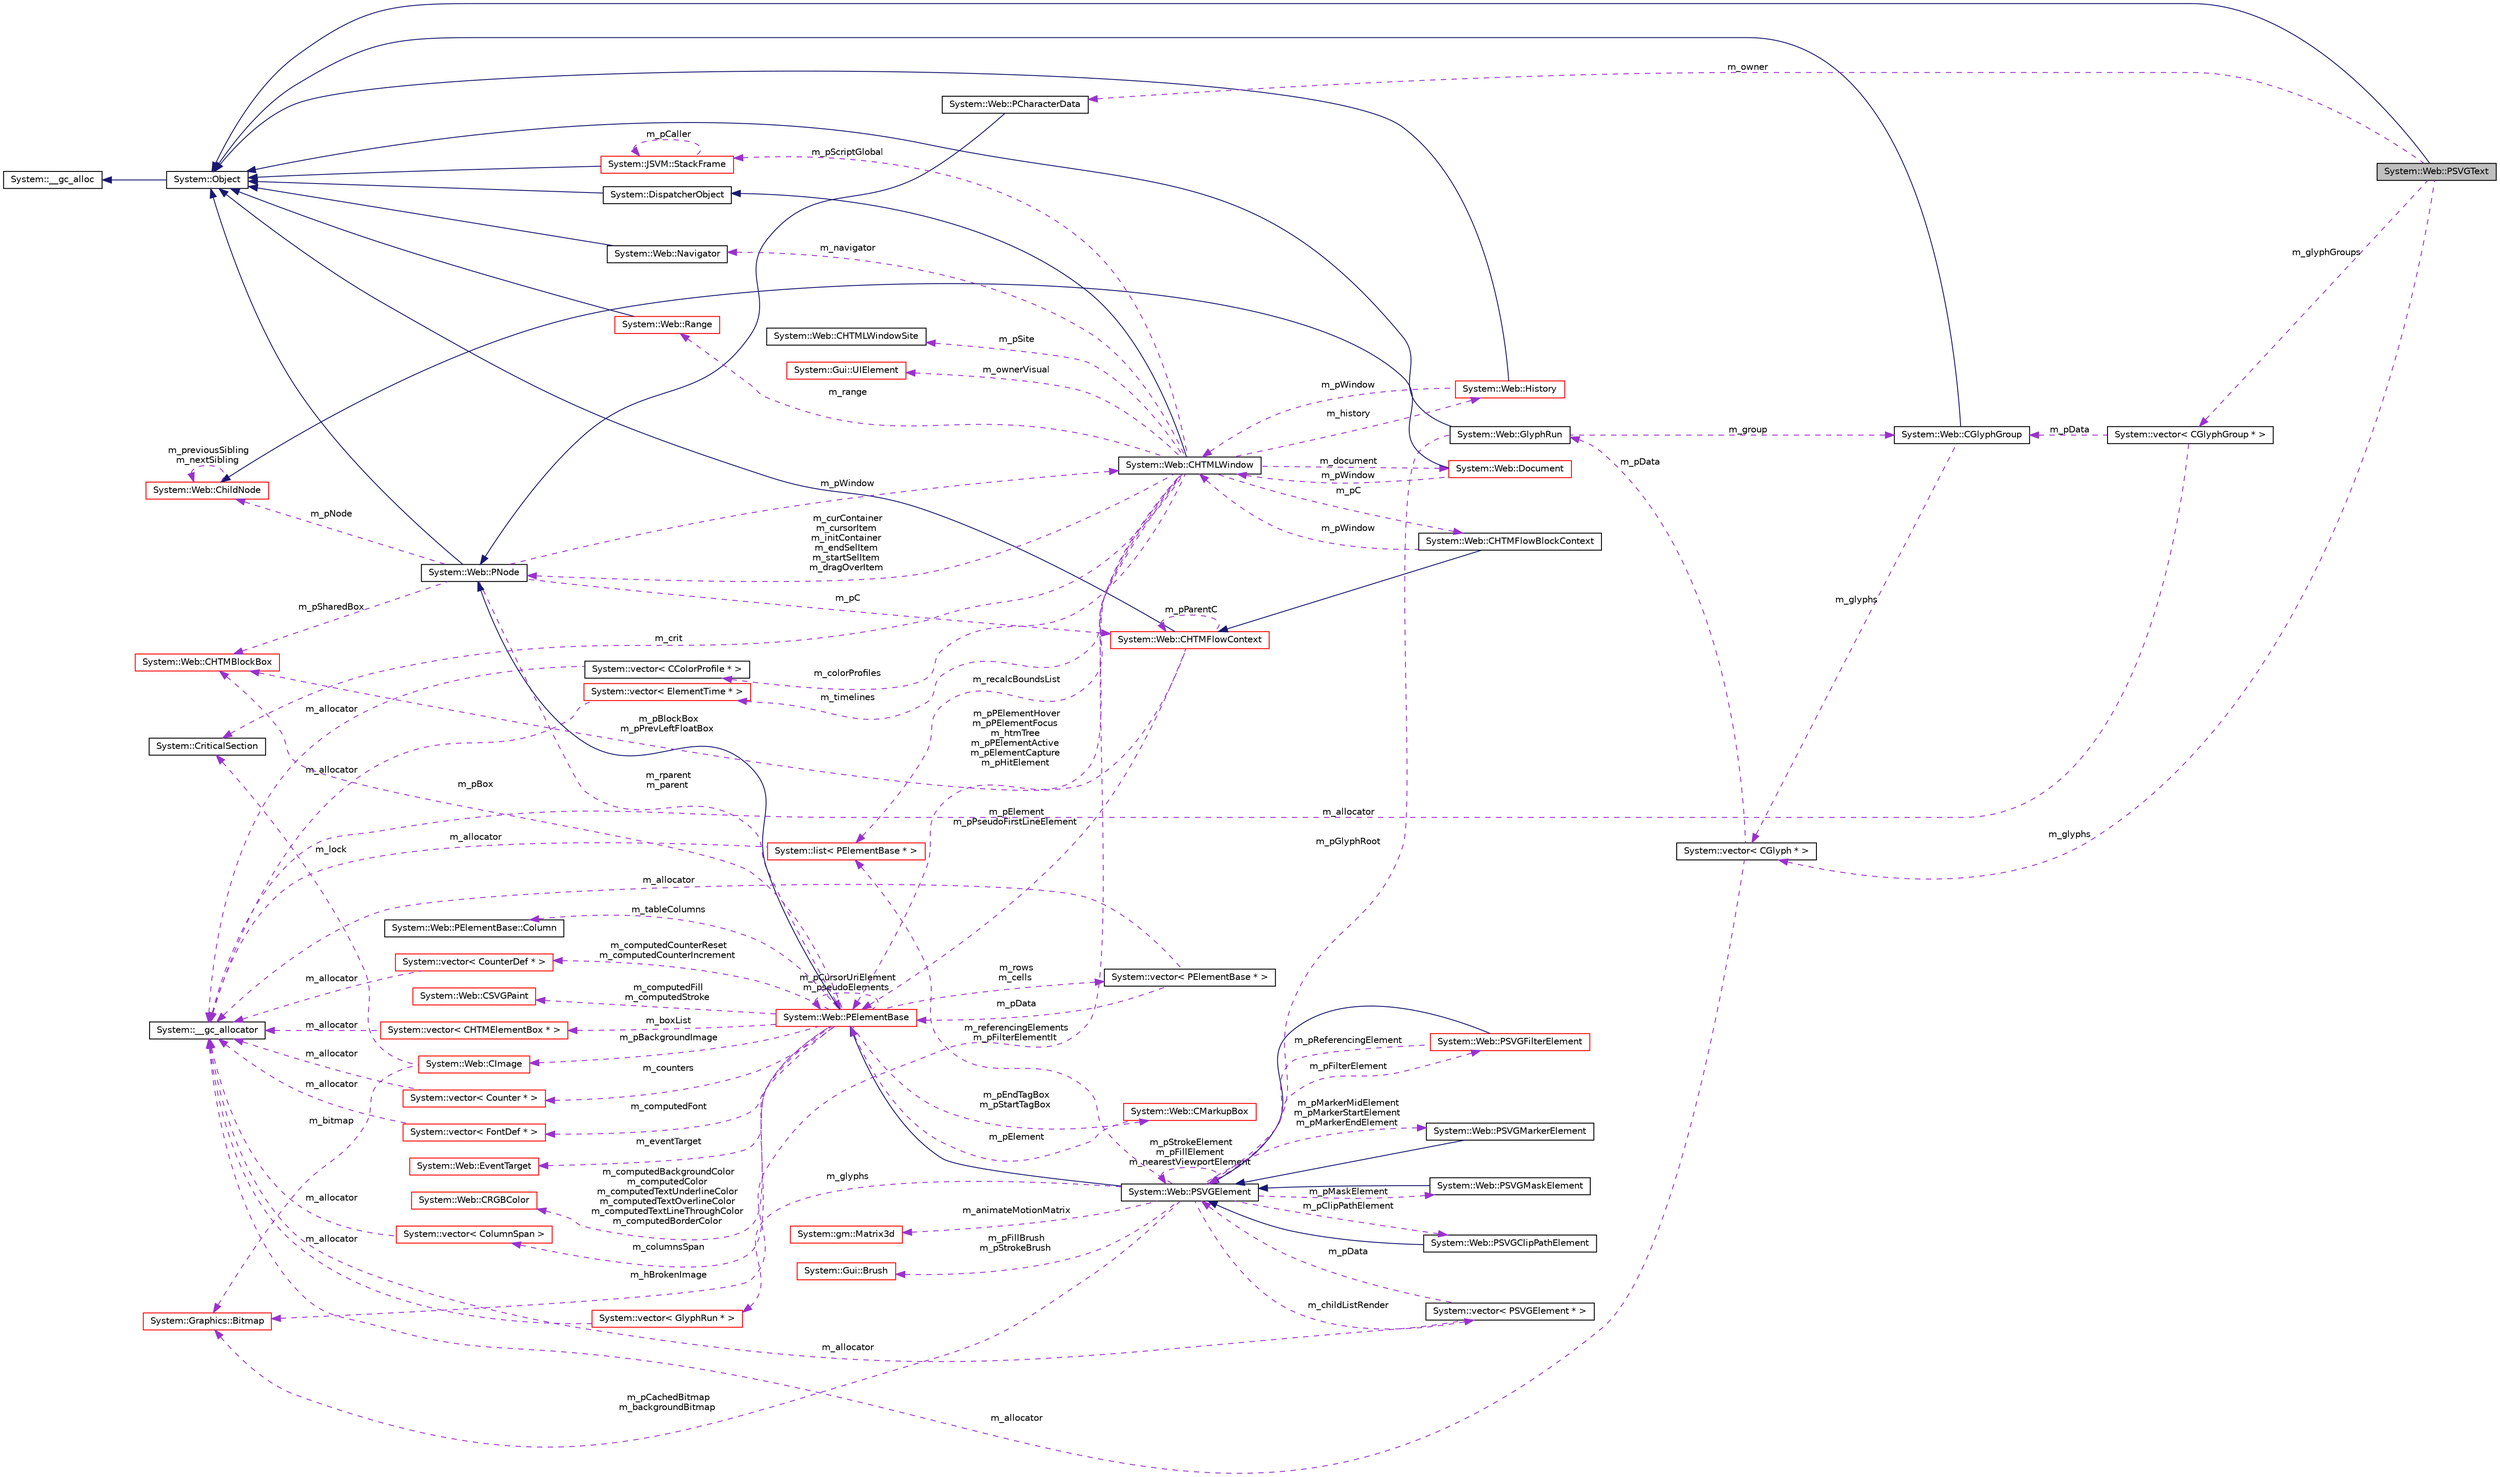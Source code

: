 digraph G
{
  edge [fontname="Helvetica",fontsize="10",labelfontname="Helvetica",labelfontsize="10"];
  node [fontname="Helvetica",fontsize="10",shape=record];
  rankdir="LR";
  Node1 [label="System::Web::PSVGText",height=0.2,width=0.4,color="black", fillcolor="grey75", style="filled" fontcolor="black"];
  Node2 -> Node1 [dir="back",color="midnightblue",fontsize="10",style="solid",fontname="Helvetica"];
  Node2 [label="System::Object",height=0.2,width=0.4,color="black", fillcolor="white", style="filled",URL="$class_system_1_1_object.html"];
  Node3 -> Node2 [dir="back",color="midnightblue",fontsize="10",style="solid",fontname="Helvetica"];
  Node3 [label="System::__gc_alloc",height=0.2,width=0.4,color="black", fillcolor="white", style="filled",URL="$class_system_1_1____gc__alloc.html"];
  Node4 -> Node1 [dir="back",color="darkorchid3",fontsize="10",style="dashed",label=" m_glyphs" ,fontname="Helvetica"];
  Node4 [label="System::vector\< CGlyph * \>",height=0.2,width=0.4,color="black", fillcolor="white", style="filled",URL="$class_system_1_1vector.html"];
  Node5 -> Node4 [dir="back",color="darkorchid3",fontsize="10",style="dashed",label=" m_allocator" ,fontname="Helvetica"];
  Node5 [label="System::__gc_allocator",height=0.2,width=0.4,color="black", fillcolor="white", style="filled",URL="$class_system_1_1____gc__allocator.html"];
  Node6 -> Node4 [dir="back",color="darkorchid3",fontsize="10",style="dashed",label=" m_pData" ,fontname="Helvetica"];
  Node6 [label="System::Web::GlyphRun",height=0.2,width=0.4,color="black", fillcolor="white", style="filled",URL="$class_system_1_1_web_1_1_glyph_run.html"];
  Node2 -> Node6 [dir="back",color="midnightblue",fontsize="10",style="solid",fontname="Helvetica"];
  Node7 -> Node6 [dir="back",color="darkorchid3",fontsize="10",style="dashed",label=" m_group" ,fontname="Helvetica"];
  Node7 [label="System::Web::CGlyphGroup",height=0.2,width=0.4,color="black", fillcolor="white", style="filled",URL="$class_system_1_1_web_1_1_c_glyph_group.html"];
  Node2 -> Node7 [dir="back",color="midnightblue",fontsize="10",style="solid",fontname="Helvetica"];
  Node4 -> Node7 [dir="back",color="darkorchid3",fontsize="10",style="dashed",label=" m_glyphs" ,fontname="Helvetica"];
  Node8 -> Node6 [dir="back",color="darkorchid3",fontsize="10",style="dashed",label=" m_pGlyphRoot" ,fontname="Helvetica"];
  Node8 [label="System::Web::PSVGElement",height=0.2,width=0.4,color="black", fillcolor="white", style="filled",URL="$class_system_1_1_web_1_1_p_s_v_g_element.html"];
  Node9 -> Node8 [dir="back",color="midnightblue",fontsize="10",style="solid",fontname="Helvetica"];
  Node9 [label="System::Web::PElementBase",height=0.2,width=0.4,color="red", fillcolor="white", style="filled",URL="$class_system_1_1_web_1_1_p_element_base.html"];
  Node10 -> Node9 [dir="back",color="midnightblue",fontsize="10",style="solid",fontname="Helvetica"];
  Node10 [label="System::Web::PNode",height=0.2,width=0.4,color="black", fillcolor="white", style="filled",URL="$class_system_1_1_web_1_1_p_node.html"];
  Node2 -> Node10 [dir="back",color="midnightblue",fontsize="10",style="solid",fontname="Helvetica"];
  Node11 -> Node10 [dir="back",color="darkorchid3",fontsize="10",style="dashed",label=" m_pWindow" ,fontname="Helvetica"];
  Node11 [label="System::Web::CHTMLWindow",height=0.2,width=0.4,color="black", fillcolor="white", style="filled",URL="$class_system_1_1_web_1_1_c_h_t_m_l_window.html"];
  Node12 -> Node11 [dir="back",color="midnightblue",fontsize="10",style="solid",fontname="Helvetica"];
  Node12 [label="System::DispatcherObject",height=0.2,width=0.4,color="black", fillcolor="white", style="filled",URL="$class_system_1_1_dispatcher_object.html"];
  Node2 -> Node12 [dir="back",color="midnightblue",fontsize="10",style="solid",fontname="Helvetica"];
  Node13 -> Node11 [dir="back",color="darkorchid3",fontsize="10",style="dashed",label=" m_pSite" ,fontname="Helvetica"];
  Node13 [label="System::Web::CHTMLWindowSite",height=0.2,width=0.4,color="black", fillcolor="white", style="filled",URL="$class_system_1_1_web_1_1_c_h_t_m_l_window_site.html"];
  Node14 -> Node11 [dir="back",color="darkorchid3",fontsize="10",style="dashed",label=" m_document" ,fontname="Helvetica"];
  Node14 [label="System::Web::Document",height=0.2,width=0.4,color="red", fillcolor="white", style="filled",URL="$class_system_1_1_web_1_1_document.html"];
  Node15 -> Node14 [dir="back",color="midnightblue",fontsize="10",style="solid",fontname="Helvetica"];
  Node15 [label="System::Web::ChildNode",height=0.2,width=0.4,color="red", fillcolor="white", style="filled",URL="$class_system_1_1_web_1_1_child_node.html"];
  Node15 -> Node15 [dir="back",color="darkorchid3",fontsize="10",style="dashed",label=" m_previousSibling\nm_nextSibling" ,fontname="Helvetica"];
  Node11 -> Node14 [dir="back",color="darkorchid3",fontsize="10",style="dashed",label=" m_pWindow" ,fontname="Helvetica"];
  Node16 -> Node11 [dir="back",color="darkorchid3",fontsize="10",style="dashed",label=" m_crit" ,fontname="Helvetica"];
  Node16 [label="System::CriticalSection",height=0.2,width=0.4,color="black", fillcolor="white", style="filled",URL="$class_system_1_1_critical_section.html"];
  Node17 -> Node11 [dir="back",color="darkorchid3",fontsize="10",style="dashed",label=" m_navigator" ,fontname="Helvetica"];
  Node17 [label="System::Web::Navigator",height=0.2,width=0.4,color="black", fillcolor="white", style="filled",URL="$class_system_1_1_web_1_1_navigator.html"];
  Node2 -> Node17 [dir="back",color="midnightblue",fontsize="10",style="solid",fontname="Helvetica"];
  Node18 -> Node11 [dir="back",color="darkorchid3",fontsize="10",style="dashed",label=" m_history" ,fontname="Helvetica"];
  Node18 [label="System::Web::History",height=0.2,width=0.4,color="red", fillcolor="white", style="filled",URL="$class_system_1_1_web_1_1_history.html"];
  Node2 -> Node18 [dir="back",color="midnightblue",fontsize="10",style="solid",fontname="Helvetica"];
  Node11 -> Node18 [dir="back",color="darkorchid3",fontsize="10",style="dashed",label=" m_pWindow" ,fontname="Helvetica"];
  Node19 -> Node11 [dir="back",color="darkorchid3",fontsize="10",style="dashed",label=" m_ownerVisual" ,fontname="Helvetica"];
  Node19 [label="System::Gui::UIElement",height=0.2,width=0.4,color="red", fillcolor="white", style="filled",URL="$class_system_1_1_gui_1_1_u_i_element.html"];
  Node20 -> Node11 [dir="back",color="darkorchid3",fontsize="10",style="dashed",label=" m_timelines" ,fontname="Helvetica"];
  Node20 [label="System::vector\< ElementTime * \>",height=0.2,width=0.4,color="red", fillcolor="white", style="filled",URL="$class_system_1_1vector.html"];
  Node5 -> Node20 [dir="back",color="darkorchid3",fontsize="10",style="dashed",label=" m_allocator" ,fontname="Helvetica"];
  Node21 -> Node11 [dir="back",color="darkorchid3",fontsize="10",style="dashed",label=" m_pC" ,fontname="Helvetica"];
  Node21 [label="System::Web::CHTMFlowBlockContext",height=0.2,width=0.4,color="black", fillcolor="white", style="filled",URL="$class_system_1_1_web_1_1_c_h_t_m_flow_block_context.html"];
  Node22 -> Node21 [dir="back",color="midnightblue",fontsize="10",style="solid",fontname="Helvetica"];
  Node22 [label="System::Web::CHTMFlowContext",height=0.2,width=0.4,color="red", fillcolor="white", style="filled",URL="$class_system_1_1_web_1_1_c_h_t_m_flow_context.html"];
  Node2 -> Node22 [dir="back",color="midnightblue",fontsize="10",style="solid",fontname="Helvetica"];
  Node9 -> Node22 [dir="back",color="darkorchid3",fontsize="10",style="dashed",label=" m_pElement\nm_pPseudoFirstLineElement" ,fontname="Helvetica"];
  Node22 -> Node22 [dir="back",color="darkorchid3",fontsize="10",style="dashed",label=" m_pParentC" ,fontname="Helvetica"];
  Node23 -> Node22 [dir="back",color="darkorchid3",fontsize="10",style="dashed",label=" m_pBlockBox\nm_pPrevLeftFloatBox" ,fontname="Helvetica"];
  Node23 [label="System::Web::CHTMBlockBox",height=0.2,width=0.4,color="red", fillcolor="white", style="filled",URL="$class_system_1_1_web_1_1_c_h_t_m_block_box.html"];
  Node11 -> Node21 [dir="back",color="darkorchid3",fontsize="10",style="dashed",label=" m_pWindow" ,fontname="Helvetica"];
  Node24 -> Node11 [dir="back",color="darkorchid3",fontsize="10",style="dashed",label=" m_range" ,fontname="Helvetica"];
  Node24 [label="System::Web::Range",height=0.2,width=0.4,color="red", fillcolor="white", style="filled",URL="$class_system_1_1_web_1_1_range.html"];
  Node2 -> Node24 [dir="back",color="midnightblue",fontsize="10",style="solid",fontname="Helvetica"];
  Node10 -> Node11 [dir="back",color="darkorchid3",fontsize="10",style="dashed",label=" m_curContainer\nm_cursorItem\nm_initContainer\nm_endSelItem\nm_startSelItem\nm_dragOverItem" ,fontname="Helvetica"];
  Node25 -> Node11 [dir="back",color="darkorchid3",fontsize="10",style="dashed",label=" m_hBrokenImage" ,fontname="Helvetica"];
  Node25 [label="System::Graphics::Bitmap",height=0.2,width=0.4,color="red", fillcolor="white", style="filled",URL="$class_system_1_1_graphics_1_1_bitmap.html"];
  Node26 -> Node11 [dir="back",color="darkorchid3",fontsize="10",style="dashed",label=" m_colorProfiles" ,fontname="Helvetica"];
  Node26 [label="System::vector\< CColorProfile * \>",height=0.2,width=0.4,color="black", fillcolor="white", style="filled",URL="$class_system_1_1vector.html"];
  Node5 -> Node26 [dir="back",color="darkorchid3",fontsize="10",style="dashed",label=" m_allocator" ,fontname="Helvetica"];
  Node9 -> Node11 [dir="back",color="darkorchid3",fontsize="10",style="dashed",label=" m_pPElementHover\nm_pPElementFocus\nm_htmTree\nm_pPElementActive\nm_pElementCapture\nm_pHitElement" ,fontname="Helvetica"];
  Node27 -> Node11 [dir="back",color="darkorchid3",fontsize="10",style="dashed",label=" m_pScriptGlobal" ,fontname="Helvetica"];
  Node27 [label="System::JSVM::StackFrame",height=0.2,width=0.4,color="red", fillcolor="white", style="filled",URL="$class_system_1_1_j_s_v_m_1_1_stack_frame.html"];
  Node2 -> Node27 [dir="back",color="midnightblue",fontsize="10",style="solid",fontname="Helvetica"];
  Node27 -> Node27 [dir="back",color="darkorchid3",fontsize="10",style="dashed",label=" m_pCaller" ,fontname="Helvetica"];
  Node28 -> Node11 [dir="back",color="darkorchid3",fontsize="10",style="dashed",label=" m_recalcBoundsList" ,fontname="Helvetica"];
  Node28 [label="System::list\< PElementBase * \>",height=0.2,width=0.4,color="red", fillcolor="white", style="filled",URL="$class_system_1_1list.html"];
  Node5 -> Node28 [dir="back",color="darkorchid3",fontsize="10",style="dashed",label=" m_allocator" ,fontname="Helvetica"];
  Node9 -> Node10 [dir="back",color="darkorchid3",fontsize="10",style="dashed",label=" m_rparent\nm_parent" ,fontname="Helvetica"];
  Node15 -> Node10 [dir="back",color="darkorchid3",fontsize="10",style="dashed",label=" m_pNode" ,fontname="Helvetica"];
  Node22 -> Node10 [dir="back",color="darkorchid3",fontsize="10",style="dashed",label=" m_pC" ,fontname="Helvetica"];
  Node23 -> Node10 [dir="back",color="darkorchid3",fontsize="10",style="dashed",label=" m_pSharedBox" ,fontname="Helvetica"];
  Node29 -> Node9 [dir="back",color="darkorchid3",fontsize="10",style="dashed",label=" m_eventTarget" ,fontname="Helvetica"];
  Node29 [label="System::Web::EventTarget",height=0.2,width=0.4,color="red", fillcolor="white", style="filled",URL="$class_system_1_1_web_1_1_event_target.html"];
  Node30 -> Node9 [dir="back",color="darkorchid3",fontsize="10",style="dashed",label=" m_computedBackgroundColor\nm_computedColor\nm_computedTextUnderlineColor\nm_computedTextOverlineColor\nm_computedTextLineThroughColor\nm_computedBorderColor" ,fontname="Helvetica"];
  Node30 [label="System::Web::CRGBColor",height=0.2,width=0.4,color="red", fillcolor="white", style="filled",URL="$class_system_1_1_web_1_1_c_r_g_b_color.html"];
  Node31 -> Node9 [dir="back",color="darkorchid3",fontsize="10",style="dashed",label=" m_computedCounterReset\nm_computedCounterIncrement" ,fontname="Helvetica"];
  Node31 [label="System::vector\< CounterDef * \>",height=0.2,width=0.4,color="red", fillcolor="white", style="filled",URL="$class_system_1_1vector.html"];
  Node5 -> Node31 [dir="back",color="darkorchid3",fontsize="10",style="dashed",label=" m_allocator" ,fontname="Helvetica"];
  Node32 -> Node9 [dir="back",color="darkorchid3",fontsize="10",style="dashed",label=" m_boxList" ,fontname="Helvetica"];
  Node32 [label="System::vector\< CHTMElementBox * \>",height=0.2,width=0.4,color="red", fillcolor="white", style="filled",URL="$class_system_1_1vector.html"];
  Node5 -> Node32 [dir="back",color="darkorchid3",fontsize="10",style="dashed",label=" m_allocator" ,fontname="Helvetica"];
  Node33 -> Node9 [dir="back",color="darkorchid3",fontsize="10",style="dashed",label=" m_counters" ,fontname="Helvetica"];
  Node33 [label="System::vector\< Counter * \>",height=0.2,width=0.4,color="red", fillcolor="white", style="filled",URL="$class_system_1_1vector.html"];
  Node5 -> Node33 [dir="back",color="darkorchid3",fontsize="10",style="dashed",label=" m_allocator" ,fontname="Helvetica"];
  Node34 -> Node9 [dir="back",color="darkorchid3",fontsize="10",style="dashed",label=" m_tableColumns" ,fontname="Helvetica"];
  Node34 [label="System::Web::PElementBase::Column",height=0.2,width=0.4,color="black", fillcolor="white", style="filled",URL="$struct_system_1_1_web_1_1_p_element_base_1_1_column.html"];
  Node35 -> Node9 [dir="back",color="darkorchid3",fontsize="10",style="dashed",label=" m_pBackgroundImage" ,fontname="Helvetica"];
  Node35 [label="System::Web::CImage",height=0.2,width=0.4,color="red", fillcolor="white", style="filled",URL="$class_system_1_1_web_1_1_c_image.html"];
  Node16 -> Node35 [dir="back",color="darkorchid3",fontsize="10",style="dashed",label=" m_lock" ,fontname="Helvetica"];
  Node25 -> Node35 [dir="back",color="darkorchid3",fontsize="10",style="dashed",label=" m_bitmap" ,fontname="Helvetica"];
  Node36 -> Node9 [dir="back",color="darkorchid3",fontsize="10",style="dashed",label=" m_pEndTagBox\nm_pStartTagBox" ,fontname="Helvetica"];
  Node36 [label="System::Web::CMarkupBox",height=0.2,width=0.4,color="red", fillcolor="white", style="filled",URL="$class_system_1_1_web_1_1_c_markup_box.html"];
  Node9 -> Node36 [dir="back",color="darkorchid3",fontsize="10",style="dashed",label=" m_pElement" ,fontname="Helvetica"];
  Node37 -> Node9 [dir="back",color="darkorchid3",fontsize="10",style="dashed",label=" m_rows\nm_cells" ,fontname="Helvetica"];
  Node37 [label="System::vector\< PElementBase * \>",height=0.2,width=0.4,color="black", fillcolor="white", style="filled",URL="$class_system_1_1vector.html"];
  Node5 -> Node37 [dir="back",color="darkorchid3",fontsize="10",style="dashed",label=" m_allocator" ,fontname="Helvetica"];
  Node9 -> Node37 [dir="back",color="darkorchid3",fontsize="10",style="dashed",label=" m_pData" ,fontname="Helvetica"];
  Node38 -> Node9 [dir="back",color="darkorchid3",fontsize="10",style="dashed",label=" m_computedFill\nm_computedStroke" ,fontname="Helvetica"];
  Node38 [label="System::Web::CSVGPaint",height=0.2,width=0.4,color="red", fillcolor="white", style="filled",URL="$class_system_1_1_web_1_1_c_s_v_g_paint.html"];
  Node39 -> Node9 [dir="back",color="darkorchid3",fontsize="10",style="dashed",label=" m_computedFont" ,fontname="Helvetica"];
  Node39 [label="System::vector\< FontDef * \>",height=0.2,width=0.4,color="red", fillcolor="white", style="filled",URL="$class_system_1_1vector.html"];
  Node5 -> Node39 [dir="back",color="darkorchid3",fontsize="10",style="dashed",label=" m_allocator" ,fontname="Helvetica"];
  Node40 -> Node9 [dir="back",color="darkorchid3",fontsize="10",style="dashed",label=" m_columnsSpan" ,fontname="Helvetica"];
  Node40 [label="System::vector\< ColumnSpan \>",height=0.2,width=0.4,color="red", fillcolor="white", style="filled",URL="$class_system_1_1vector.html"];
  Node5 -> Node40 [dir="back",color="darkorchid3",fontsize="10",style="dashed",label=" m_allocator" ,fontname="Helvetica"];
  Node9 -> Node9 [dir="back",color="darkorchid3",fontsize="10",style="dashed",label=" m_pCursorUriElement\nm_pseudoElements" ,fontname="Helvetica"];
  Node23 -> Node9 [dir="back",color="darkorchid3",fontsize="10",style="dashed",label=" m_pBox" ,fontname="Helvetica"];
  Node41 -> Node8 [dir="back",color="darkorchid3",fontsize="10",style="dashed",label=" m_glyphs" ,fontname="Helvetica"];
  Node41 [label="System::vector\< GlyphRun * \>",height=0.2,width=0.4,color="red", fillcolor="white", style="filled",URL="$class_system_1_1vector.html"];
  Node5 -> Node41 [dir="back",color="darkorchid3",fontsize="10",style="dashed",label=" m_allocator" ,fontname="Helvetica"];
  Node42 -> Node8 [dir="back",color="darkorchid3",fontsize="10",style="dashed",label=" m_animateMotionMatrix" ,fontname="Helvetica"];
  Node42 [label="System::gm::Matrix3d",height=0.2,width=0.4,color="red", fillcolor="white", style="filled",URL="$class_system_1_1gm_1_1_matrix3d.html"];
  Node43 -> Node8 [dir="back",color="darkorchid3",fontsize="10",style="dashed",label=" m_pFillBrush\nm_pStrokeBrush" ,fontname="Helvetica"];
  Node43 [label="System::Gui::Brush",height=0.2,width=0.4,color="red", fillcolor="white", style="filled",URL="$class_system_1_1_gui_1_1_brush.html"];
  Node44 -> Node8 [dir="back",color="darkorchid3",fontsize="10",style="dashed",label=" m_pMaskElement" ,fontname="Helvetica"];
  Node44 [label="System::Web::PSVGMaskElement",height=0.2,width=0.4,color="black", fillcolor="white", style="filled",URL="$class_system_1_1_web_1_1_p_s_v_g_mask_element.html"];
  Node8 -> Node44 [dir="back",color="midnightblue",fontsize="10",style="solid",fontname="Helvetica"];
  Node45 -> Node8 [dir="back",color="darkorchid3",fontsize="10",style="dashed",label=" m_pFilterElement" ,fontname="Helvetica"];
  Node45 [label="System::Web::PSVGFilterElement",height=0.2,width=0.4,color="red", fillcolor="white", style="filled",URL="$class_system_1_1_web_1_1_p_s_v_g_filter_element.html"];
  Node8 -> Node45 [dir="back",color="midnightblue",fontsize="10",style="solid",fontname="Helvetica"];
  Node8 -> Node45 [dir="back",color="darkorchid3",fontsize="10",style="dashed",label=" m_pReferencingElement" ,fontname="Helvetica"];
  Node46 -> Node8 [dir="back",color="darkorchid3",fontsize="10",style="dashed",label=" m_pMarkerMidElement\nm_pMarkerStartElement\nm_pMarkerEndElement" ,fontname="Helvetica"];
  Node46 [label="System::Web::PSVGMarkerElement",height=0.2,width=0.4,color="black", fillcolor="white", style="filled",URL="$class_system_1_1_web_1_1_p_s_v_g_marker_element.html"];
  Node8 -> Node46 [dir="back",color="midnightblue",fontsize="10",style="solid",fontname="Helvetica"];
  Node47 -> Node8 [dir="back",color="darkorchid3",fontsize="10",style="dashed",label=" m_pClipPathElement" ,fontname="Helvetica"];
  Node47 [label="System::Web::PSVGClipPathElement",height=0.2,width=0.4,color="black", fillcolor="white", style="filled",URL="$class_system_1_1_web_1_1_p_s_v_g_clip_path_element.html"];
  Node8 -> Node47 [dir="back",color="midnightblue",fontsize="10",style="solid",fontname="Helvetica"];
  Node25 -> Node8 [dir="back",color="darkorchid3",fontsize="10",style="dashed",label=" m_pCachedBitmap\nm_backgroundBitmap" ,fontname="Helvetica"];
  Node48 -> Node8 [dir="back",color="darkorchid3",fontsize="10",style="dashed",label=" m_childListRender" ,fontname="Helvetica"];
  Node48 [label="System::vector\< PSVGElement * \>",height=0.2,width=0.4,color="black", fillcolor="white", style="filled",URL="$class_system_1_1vector.html"];
  Node5 -> Node48 [dir="back",color="darkorchid3",fontsize="10",style="dashed",label=" m_allocator" ,fontname="Helvetica"];
  Node8 -> Node48 [dir="back",color="darkorchid3",fontsize="10",style="dashed",label=" m_pData" ,fontname="Helvetica"];
  Node8 -> Node8 [dir="back",color="darkorchid3",fontsize="10",style="dashed",label=" m_pStrokeElement\nm_pFillElement\nm_nearestViewportElement" ,fontname="Helvetica"];
  Node28 -> Node8 [dir="back",color="darkorchid3",fontsize="10",style="dashed",label=" m_referencingElements\nm_pFilterElementIt" ,fontname="Helvetica"];
  Node49 -> Node1 [dir="back",color="darkorchid3",fontsize="10",style="dashed",label=" m_glyphGroups" ,fontname="Helvetica"];
  Node49 [label="System::vector\< CGlyphGroup * \>",height=0.2,width=0.4,color="black", fillcolor="white", style="filled",URL="$class_system_1_1vector.html"];
  Node5 -> Node49 [dir="back",color="darkorchid3",fontsize="10",style="dashed",label=" m_allocator" ,fontname="Helvetica"];
  Node7 -> Node49 [dir="back",color="darkorchid3",fontsize="10",style="dashed",label=" m_pData" ,fontname="Helvetica"];
  Node50 -> Node1 [dir="back",color="darkorchid3",fontsize="10",style="dashed",label=" m_owner" ,fontname="Helvetica"];
  Node50 [label="System::Web::PCharacterData",height=0.2,width=0.4,color="black", fillcolor="white", style="filled",URL="$class_system_1_1_web_1_1_p_character_data.html"];
  Node10 -> Node50 [dir="back",color="midnightblue",fontsize="10",style="solid",fontname="Helvetica"];
}
